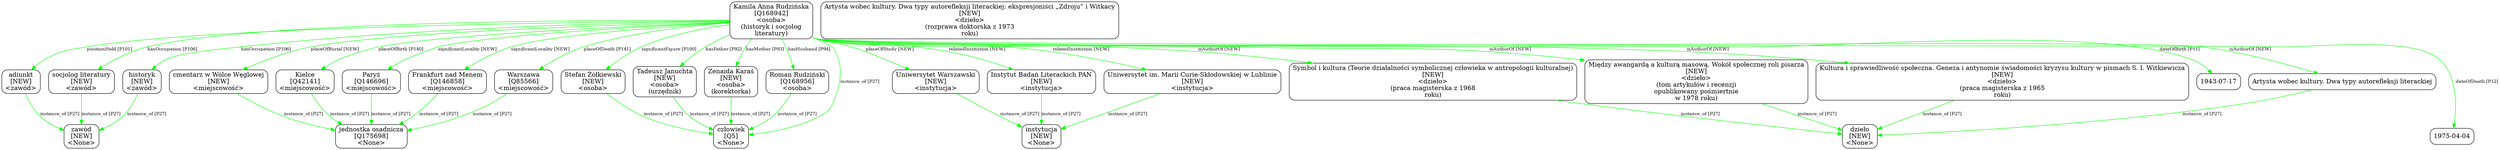 digraph {
	node [shape=box,
		style=rounded
	];
	edge [fontsize=10];
	"Kamila Anna Rudzińska
[Q168942]
<osoba>
(historyk i socjolog
literatury)"	[color=black,
		label="Kamila Anna Rudzińska
[Q168942]
<osoba>
(historyk i socjolog
literatury)"];
	"historyk
[NEW]
<zawód>"	[color=black,
		label="historyk
[NEW]
<zawód>"];
	"Kamila Anna Rudzińska
[Q168942]
<osoba>
(historyk i socjolog
literatury)" -> "historyk
[NEW]
<zawód>"	[color=green,
		label="hasOccupation [P106]"];
	"socjolog literatury
[NEW]
<zawód>"	[color=black,
		label="socjolog literatury
[NEW]
<zawód>"];
	"Kamila Anna Rudzińska
[Q168942]
<osoba>
(historyk i socjolog
literatury)" -> "socjolog literatury
[NEW]
<zawód>"	[color=green,
		label="hasOccupation [P106]"];
	"Kielce
[Q42141]
<miejscowość>"	[color=black,
		label="Kielce
[Q42141]
<miejscowość>"];
	"Kamila Anna Rudzińska
[Q168942]
<osoba>
(historyk i socjolog
literatury)" -> "Kielce
[Q42141]
<miejscowość>"	[color=green,
		label="placeOfBirth [P140]"];
	"Warszawa
[Q85566]
<miejscowość>"	[color=black,
		label="Warszawa
[Q85566]
<miejscowość>"];
	"Kamila Anna Rudzińska
[Q168942]
<osoba>
(historyk i socjolog
literatury)" -> "Warszawa
[Q85566]
<miejscowość>"	[color=green,
		label="placeOfDeath [P141]"];
	"cmentarz w Wólce Węglowej
[NEW]
<miejscowość>"	[color=black,
		label="cmentarz w Wólce Węglowej
[NEW]
<miejscowość>"];
	"Kamila Anna Rudzińska
[Q168942]
<osoba>
(historyk i socjolog
literatury)" -> "cmentarz w Wólce Węglowej
[NEW]
<miejscowość>"	[color=green,
		label="placeOfBurial [NEW]"];
	"Tadeusz Januchta
[NEW]
<osoba>
(urzędnik)"	[color=black,
		label="Tadeusz Januchta
[NEW]
<osoba>
(urzędnik)"];
	"Kamila Anna Rudzińska
[Q168942]
<osoba>
(historyk i socjolog
literatury)" -> "Tadeusz Januchta
[NEW]
<osoba>
(urzędnik)"	[color=green,
		label="hasFather [P92]"];
	"Zenaida Karaś
[NEW]
<osoba>
(korektorka)"	[color=black,
		label="Zenaida Karaś
[NEW]
<osoba>
(korektorka)"];
	"Kamila Anna Rudzińska
[Q168942]
<osoba>
(historyk i socjolog
literatury)" -> "Zenaida Karaś
[NEW]
<osoba>
(korektorka)"	[color=green,
		label="hasMother [P93]"];
	"Roman Rudziński
[Q168956]
<osoba>"	[color=black,
		label="Roman Rudziński
[Q168956]
<osoba>"];
	"Kamila Anna Rudzińska
[Q168942]
<osoba>
(historyk i socjolog
literatury)" -> "Roman Rudziński
[Q168956]
<osoba>"	[color=green,
		label="hasHusband [P94]"];
	"Uniwersytet Warszawski
[NEW]
<instytucja>"	[color=black,
		label="Uniwersytet Warszawski
[NEW]
<instytucja>"];
	"Kamila Anna Rudzińska
[Q168942]
<osoba>
(historyk i socjolog
literatury)" -> "Uniwersytet Warszawski
[NEW]
<instytucja>"	[color=green,
		label="placeOfStudy [NEW]"];
	"Instytut Badań Literackich PAN
[NEW]
<instytucja>"	[color=black,
		label="Instytut Badań Literackich PAN
[NEW]
<instytucja>"];
	"Kamila Anna Rudzińska
[Q168942]
<osoba>
(historyk i socjolog
literatury)" -> "Instytut Badań Literackich PAN
[NEW]
<instytucja>"	[color=green,
		label="relatedInstitution [NEW]"];
	"Uniwersytet im. Marii Curie-Skłodowskiej w Lublinie
[NEW]
<instytucja>"	[color=black,
		label="Uniwersytet im. Marii Curie-Skłodowskiej w Lublinie
[NEW]
<instytucja>"];
	"Kamila Anna Rudzińska
[Q168942]
<osoba>
(historyk i socjolog
literatury)" -> "Uniwersytet im. Marii Curie-Skłodowskiej w Lublinie
[NEW]
<instytucja>"	[color=green,
		label="relatedInstitution [NEW]"];
	"Stefan Żółkiewski
[NEW]
<osoba>"	[color=black,
		label="Stefan Żółkiewski
[NEW]
<osoba>"];
	"Kamila Anna Rudzińska
[Q168942]
<osoba>
(historyk i socjolog
literatury)" -> "Stefan Żółkiewski
[NEW]
<osoba>"	[color=green,
		label="significantFigure [P100]"];
	"Kultura i sprawiedliwość społeczna. Geneza i antynomie świadomości kryzysu kultury w pismach S. I. Witkiewicza
[NEW]
<dzieło>
(\
praca magisterska z 1965
roku)"	[color=black,
		label="Kultura i sprawiedliwość społeczna. Geneza i antynomie świadomości kryzysu kultury w pismach S. I. Witkiewicza
[NEW]
<dzieło>
(\
praca magisterska z 1965
roku)"];
	"Kamila Anna Rudzińska
[Q168942]
<osoba>
(historyk i socjolog
literatury)" -> "Kultura i sprawiedliwość społeczna. Geneza i antynomie świadomości kryzysu kultury w pismach S. I. Witkiewicza
[NEW]
<dzieło>
(\
praca magisterska z 1965
roku)"	[color=green,
		label="isAuthorOf [NEW]"];
	"Symbol i kultura (Teorie działalności symbolicznej człowieka w antropologii kulturalnej)
[NEW]
<dzieło>
(praca magisterska z \
1968
roku)"	[color=black,
		label="Symbol i kultura (Teorie działalności symbolicznej człowieka w antropologii kulturalnej)
[NEW]
<dzieło>
(praca magisterska z \
1968
roku)"];
	"Kamila Anna Rudzińska
[Q168942]
<osoba>
(historyk i socjolog
literatury)" -> "Symbol i kultura (Teorie działalności symbolicznej człowieka w antropologii kulturalnej)
[NEW]
<dzieło>
(praca magisterska z \
1968
roku)"	[color=green,
		label="isAuthorOf [NEW]"];
	"Między awangardą a kulturą masową. Wokół społecznej roli pisarza
[NEW]
<dzieło>
(tom artykułów i recenzji
opublikowany \
pośmiertnie
w 1978 roku)"	[color=black,
		label="Między awangardą a kulturą masową. Wokół społecznej roli pisarza
[NEW]
<dzieło>
(tom artykułów i recenzji
opublikowany \
pośmiertnie
w 1978 roku)"];
	"Kamila Anna Rudzińska
[Q168942]
<osoba>
(historyk i socjolog
literatury)" -> "Między awangardą a kulturą masową. Wokół społecznej roli pisarza
[NEW]
<dzieło>
(tom artykułów i recenzji
opublikowany \
pośmiertnie
w 1978 roku)"	[color=green,
		label="isAuthorOf [NEW]"];
	"adiunkt
[NEW]
<zawód>"	[color=black,
		label="adiunkt
[NEW]
<zawód>"];
	"Kamila Anna Rudzińska
[Q168942]
<osoba>
(historyk i socjolog
literatury)" -> "adiunkt
[NEW]
<zawód>"	[color=green,
		label="positionHeld [P101]"];
	"Paryż
[Q146696]
<miejscowość>"	[color=black,
		label="Paryż
[Q146696]
<miejscowość>"];
	"Kamila Anna Rudzińska
[Q168942]
<osoba>
(historyk i socjolog
literatury)" -> "Paryż
[Q146696]
<miejscowość>"	[color=green,
		label="significantLocality [NEW]"];
	"Frankfurt nad Menem
[Q146858]
<miejscowość>"	[color=black,
		label="Frankfurt nad Menem
[Q146858]
<miejscowość>"];
	"Kamila Anna Rudzińska
[Q168942]
<osoba>
(historyk i socjolog
literatury)" -> "Frankfurt nad Menem
[Q146858]
<miejscowość>"	[color=green,
		label="significantLocality [NEW]"];
	"Kamila Anna Rudzińska
[Q168942]
<osoba>
(historyk i socjolog
literatury)" -> "człowiek
[Q5]
<None>"	[color=green,
		label="instance_of [P27]"];
	"Kamila Anna Rudzińska
[Q168942]
<osoba>
(historyk i socjolog
literatury)" -> "1943-07-17"	[color=green,
		label="dateOfBirth [P11]",
		minlen=1];
	"Kamila Anna Rudzińska
[Q168942]
<osoba>
(historyk i socjolog
literatury)" -> "1975-04-04"	[color=green,
		label="dateOfDeath [P12]",
		minlen=2];
	"Kamila Anna Rudzińska
[Q168942]
<osoba>
(historyk i socjolog
literatury)" -> "Artysta wobec kultury. Dwa typy autorefleksji literackiej":" ekspresjoniści „Zdroju” i Witkacy
[NEW]
<dzieło>
(rozprawa doktorska z 1973
roku)"	[color=green,
		label="isAuthorOf [NEW]"];
	"historyk
[NEW]
<zawód>" -> "zawód
[NEW]
<None>"	[color=green,
		label="instance_of [P27]"];
	"socjolog literatury
[NEW]
<zawód>" -> "zawód
[NEW]
<None>"	[color=green,
		label="instance_of [P27]"];
	"Kielce
[Q42141]
<miejscowość>" -> "jednostka osadnicza
[Q175698]
<None>"	[color=green,
		label="instance_of [P27]"];
	"Warszawa
[Q85566]
<miejscowość>" -> "jednostka osadnicza
[Q175698]
<None>"	[color=green,
		label="instance_of [P27]"];
	"cmentarz w Wólce Węglowej
[NEW]
<miejscowość>" -> "jednostka osadnicza
[Q175698]
<None>"	[color=green,
		label="instance_of [P27]"];
	"Tadeusz Januchta
[NEW]
<osoba>
(urzędnik)" -> "człowiek
[Q5]
<None>"	[color=green,
		label="instance_of [P27]"];
	"Zenaida Karaś
[NEW]
<osoba>
(korektorka)" -> "człowiek
[Q5]
<None>"	[color=green,
		label="instance_of [P27]"];
	"Roman Rudziński
[Q168956]
<osoba>" -> "człowiek
[Q5]
<None>"	[color=green,
		label="instance_of [P27]"];
	"Uniwersytet Warszawski
[NEW]
<instytucja>" -> "instytucja
[NEW]
<None>"	[color=green,
		label="instance_of [P27]"];
	"Instytut Badań Literackich PAN
[NEW]
<instytucja>" -> "instytucja
[NEW]
<None>"	[color=green,
		label="instance_of [P27]"];
	"Uniwersytet im. Marii Curie-Skłodowskiej w Lublinie
[NEW]
<instytucja>" -> "instytucja
[NEW]
<None>"	[color=green,
		label="instance_of [P27]"];
	"Stefan Żółkiewski
[NEW]
<osoba>" -> "człowiek
[Q5]
<None>"	[color=green,
		label="instance_of [P27]"];
	"Kultura i sprawiedliwość społeczna. Geneza i antynomie świadomości kryzysu kultury w pismach S. I. Witkiewicza
[NEW]
<dzieło>
(\
praca magisterska z 1965
roku)" -> "dzieło
[NEW]
<None>"	[color=green,
		label="instance_of [P27]"];
	"Symbol i kultura (Teorie działalności symbolicznej człowieka w antropologii kulturalnej)
[NEW]
<dzieło>
(praca magisterska z \
1968
roku)" -> "dzieło
[NEW]
<None>"	[color=green,
		label="instance_of [P27]"];
	"Artysta wobec kultury. Dwa typy autorefleksji literackiej: ekspresjoniści „Zdroju” i Witkacy
[NEW]
<dzieło>
(rozprawa doktorska \
z 1973
roku)"	[color=black,
		label="Artysta wobec kultury. Dwa typy autorefleksji literackiej: ekspresjoniści „Zdroju” i Witkacy
[NEW]
<dzieło>
(rozprawa doktorska \
z 1973
roku)"];
	"Między awangardą a kulturą masową. Wokół społecznej roli pisarza
[NEW]
<dzieło>
(tom artykułów i recenzji
opublikowany \
pośmiertnie
w 1978 roku)" -> "dzieło
[NEW]
<None>"	[color=green,
		label="instance_of [P27]"];
	"adiunkt
[NEW]
<zawód>" -> "zawód
[NEW]
<None>"	[color=green,
		label="instance_of [P27]"];
	"Paryż
[Q146696]
<miejscowość>" -> "jednostka osadnicza
[Q175698]
<None>"	[color=green,
		label="instance_of [P27]"];
	"Frankfurt nad Menem
[Q146858]
<miejscowość>" -> "jednostka osadnicza
[Q175698]
<None>"	[color=green,
		label="instance_of [P27]"];
	"Artysta wobec kultury. Dwa typy autorefleksji literackiej":" ekspresjoniści „Zdroju” i Witkacy
[NEW]
<dzieło>
(rozprawa doktorska z 1973
roku)" -> "dzieło
[NEW]
<None>"	[color=green,
		label="instance_of [P27]"];
}
